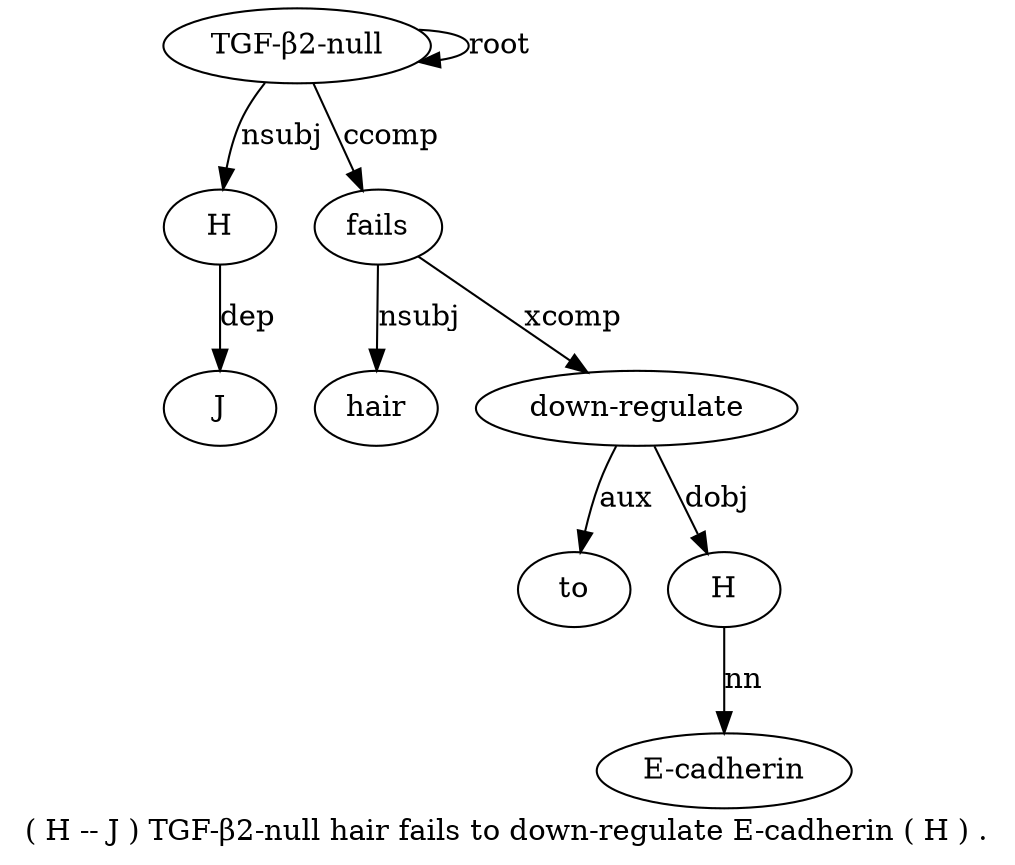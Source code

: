 digraph "( H -- J ) TGF-β2-null hair fails to down-regulate E-cadherin ( H ) ." {
label="( H -- J ) TGF-β2-null hair fails to down-regulate E-cadherin ( H ) .";
"TGF-β2-null6" [style=filled, fillcolor=white, label="TGF-β2-null"];
H2 [style=filled, fillcolor=white, label=H];
"TGF-β2-null6" -> H2  [label=nsubj];
J4 [style=filled, fillcolor=white, label=J];
H2 -> J4  [label=dep];
"TGF-β2-null6" -> "TGF-β2-null6"  [label=root];
fails8 [style=filled, fillcolor=white, label=fails];
hair7 [style=filled, fillcolor=white, label=hair];
fails8 -> hair7  [label=nsubj];
"TGF-β2-null6" -> fails8  [label=ccomp];
"down-regulate10" [style=filled, fillcolor=white, label="down-regulate"];
to9 [style=filled, fillcolor=white, label=to];
"down-regulate10" -> to9  [label=aux];
fails8 -> "down-regulate10"  [label=xcomp];
H13 [style=filled, fillcolor=white, label=H];
"E-cadherin11" [style=filled, fillcolor=white, label="E-cadherin"];
H13 -> "E-cadherin11"  [label=nn];
"down-regulate10" -> H13  [label=dobj];
}
